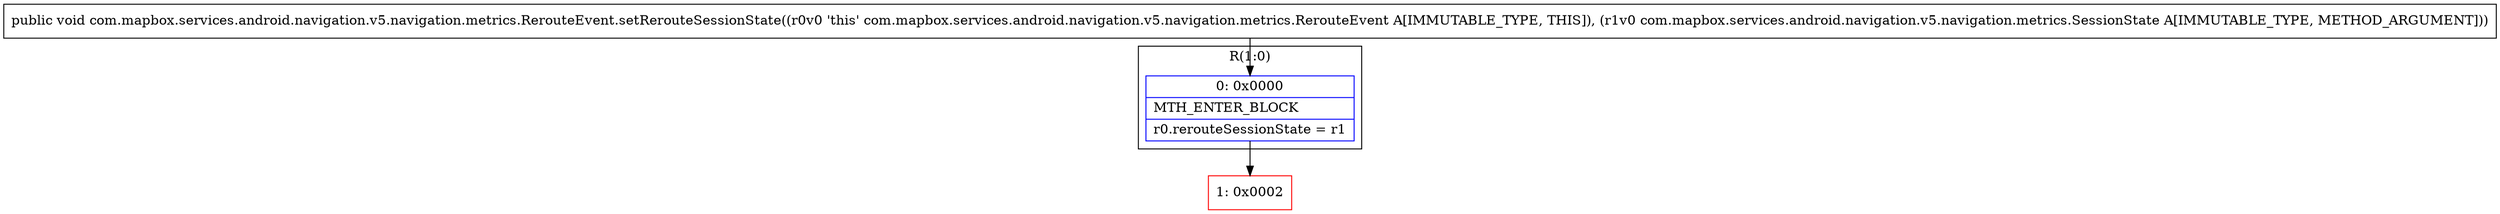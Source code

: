 digraph "CFG forcom.mapbox.services.android.navigation.v5.navigation.metrics.RerouteEvent.setRerouteSessionState(Lcom\/mapbox\/services\/android\/navigation\/v5\/navigation\/metrics\/SessionState;)V" {
subgraph cluster_Region_1203795540 {
label = "R(1:0)";
node [shape=record,color=blue];
Node_0 [shape=record,label="{0\:\ 0x0000|MTH_ENTER_BLOCK\l|r0.rerouteSessionState = r1\l}"];
}
Node_1 [shape=record,color=red,label="{1\:\ 0x0002}"];
MethodNode[shape=record,label="{public void com.mapbox.services.android.navigation.v5.navigation.metrics.RerouteEvent.setRerouteSessionState((r0v0 'this' com.mapbox.services.android.navigation.v5.navigation.metrics.RerouteEvent A[IMMUTABLE_TYPE, THIS]), (r1v0 com.mapbox.services.android.navigation.v5.navigation.metrics.SessionState A[IMMUTABLE_TYPE, METHOD_ARGUMENT])) }"];
MethodNode -> Node_0;
Node_0 -> Node_1;
}

